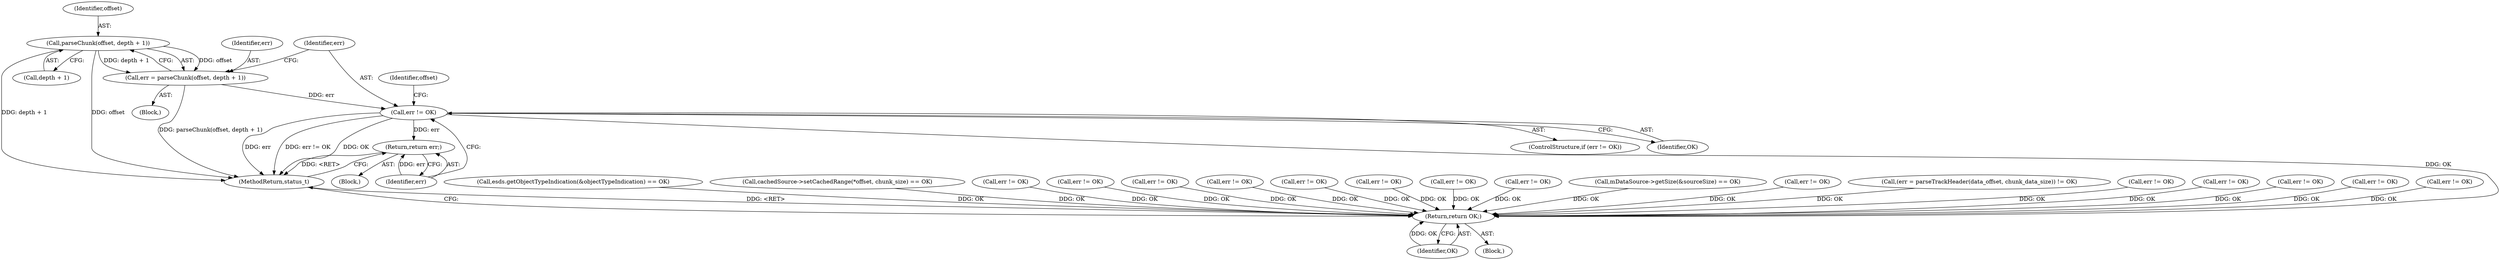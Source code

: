 digraph "0_Android_e7142a0703bc93f75e213e96ebc19000022afed9@pointer" {
"1001818" [label="(Call,parseChunk(offset, depth + 1))"];
"1001816" [label="(Call,err = parseChunk(offset, depth + 1))"];
"1001824" [label="(Call,err != OK)"];
"1001828" [label="(Return,return err;)"];
"1003273" [label="(Return,return OK;)"];
"1002348" [label="(Call,esds.getObjectTypeIndication(&objectTypeIndication) == OK)"];
"1000420" [label="(Call,cachedSource->setCachedRange(*offset, chunk_size) == OK)"];
"1003214" [label="(Call,err != OK)"];
"1001684" [label="(Call,err != OK)"];
"1003273" [label="(Return,return OK;)"];
"1001817" [label="(Identifier,err)"];
"1001828" [label="(Return,return err;)"];
"1001940" [label="(Call,err != OK)"];
"1002179" [label="(Call,err != OK)"];
"1001819" [label="(Identifier,offset)"];
"1000525" [label="(Call,err != OK)"];
"1002148" [label="(Call,err != OK)"];
"1000597" [label="(Call,err != OK)"];
"1001895" [label="(Call,err != OK)"];
"1001820" [label="(Call,depth + 1)"];
"1000193" [label="(Call,mDataSource->getSize(&sourceSize) == OK)"];
"1001864" [label="(Call,err != OK)"];
"1001032" [label="(Call,(err = parseTrackHeader(data_offset, chunk_data_size)) != OK)"];
"1002576" [label="(Call,err != OK)"];
"1003274" [label="(Identifier,OK)"];
"1001543" [label="(Call,err != OK)"];
"1002611" [label="(Call,err != OK)"];
"1001827" [label="(Block,)"];
"1003275" [label="(MethodReturn,status_t)"];
"1002117" [label="(Call,err != OK)"];
"1001812" [label="(Identifier,offset)"];
"1001823" [label="(ControlStructure,if (err != OK))"];
"1001814" [label="(Block,)"];
"1001824" [label="(Call,err != OK)"];
"1001818" [label="(Call,parseChunk(offset, depth + 1))"];
"1001829" [label="(Identifier,err)"];
"1001825" [label="(Identifier,err)"];
"1002322" [label="(Call,err != OK)"];
"1001826" [label="(Identifier,OK)"];
"1000106" [label="(Block,)"];
"1001816" [label="(Call,err = parseChunk(offset, depth + 1))"];
"1001818" -> "1001816"  [label="AST: "];
"1001818" -> "1001820"  [label="CFG: "];
"1001819" -> "1001818"  [label="AST: "];
"1001820" -> "1001818"  [label="AST: "];
"1001816" -> "1001818"  [label="CFG: "];
"1001818" -> "1003275"  [label="DDG: offset"];
"1001818" -> "1003275"  [label="DDG: depth + 1"];
"1001818" -> "1001816"  [label="DDG: offset"];
"1001818" -> "1001816"  [label="DDG: depth + 1"];
"1001816" -> "1001814"  [label="AST: "];
"1001817" -> "1001816"  [label="AST: "];
"1001825" -> "1001816"  [label="CFG: "];
"1001816" -> "1003275"  [label="DDG: parseChunk(offset, depth + 1)"];
"1001816" -> "1001824"  [label="DDG: err"];
"1001824" -> "1001823"  [label="AST: "];
"1001824" -> "1001826"  [label="CFG: "];
"1001825" -> "1001824"  [label="AST: "];
"1001826" -> "1001824"  [label="AST: "];
"1001812" -> "1001824"  [label="CFG: "];
"1001829" -> "1001824"  [label="CFG: "];
"1001824" -> "1003275"  [label="DDG: err"];
"1001824" -> "1003275"  [label="DDG: err != OK"];
"1001824" -> "1003275"  [label="DDG: OK"];
"1001824" -> "1001828"  [label="DDG: err"];
"1001824" -> "1003273"  [label="DDG: OK"];
"1001828" -> "1001827"  [label="AST: "];
"1001828" -> "1001829"  [label="CFG: "];
"1001829" -> "1001828"  [label="AST: "];
"1003275" -> "1001828"  [label="CFG: "];
"1001828" -> "1003275"  [label="DDG: <RET>"];
"1001829" -> "1001828"  [label="DDG: err"];
"1003273" -> "1000106"  [label="AST: "];
"1003273" -> "1003274"  [label="CFG: "];
"1003274" -> "1003273"  [label="AST: "];
"1003275" -> "1003273"  [label="CFG: "];
"1003273" -> "1003275"  [label="DDG: <RET>"];
"1003274" -> "1003273"  [label="DDG: OK"];
"1001684" -> "1003273"  [label="DDG: OK"];
"1001543" -> "1003273"  [label="DDG: OK"];
"1001940" -> "1003273"  [label="DDG: OK"];
"1002322" -> "1003273"  [label="DDG: OK"];
"1002348" -> "1003273"  [label="DDG: OK"];
"1001895" -> "1003273"  [label="DDG: OK"];
"1000420" -> "1003273"  [label="DDG: OK"];
"1000597" -> "1003273"  [label="DDG: OK"];
"1002179" -> "1003273"  [label="DDG: OK"];
"1002117" -> "1003273"  [label="DDG: OK"];
"1003214" -> "1003273"  [label="DDG: OK"];
"1001032" -> "1003273"  [label="DDG: OK"];
"1000193" -> "1003273"  [label="DDG: OK"];
"1000525" -> "1003273"  [label="DDG: OK"];
"1002148" -> "1003273"  [label="DDG: OK"];
"1001864" -> "1003273"  [label="DDG: OK"];
"1002576" -> "1003273"  [label="DDG: OK"];
"1002611" -> "1003273"  [label="DDG: OK"];
}
